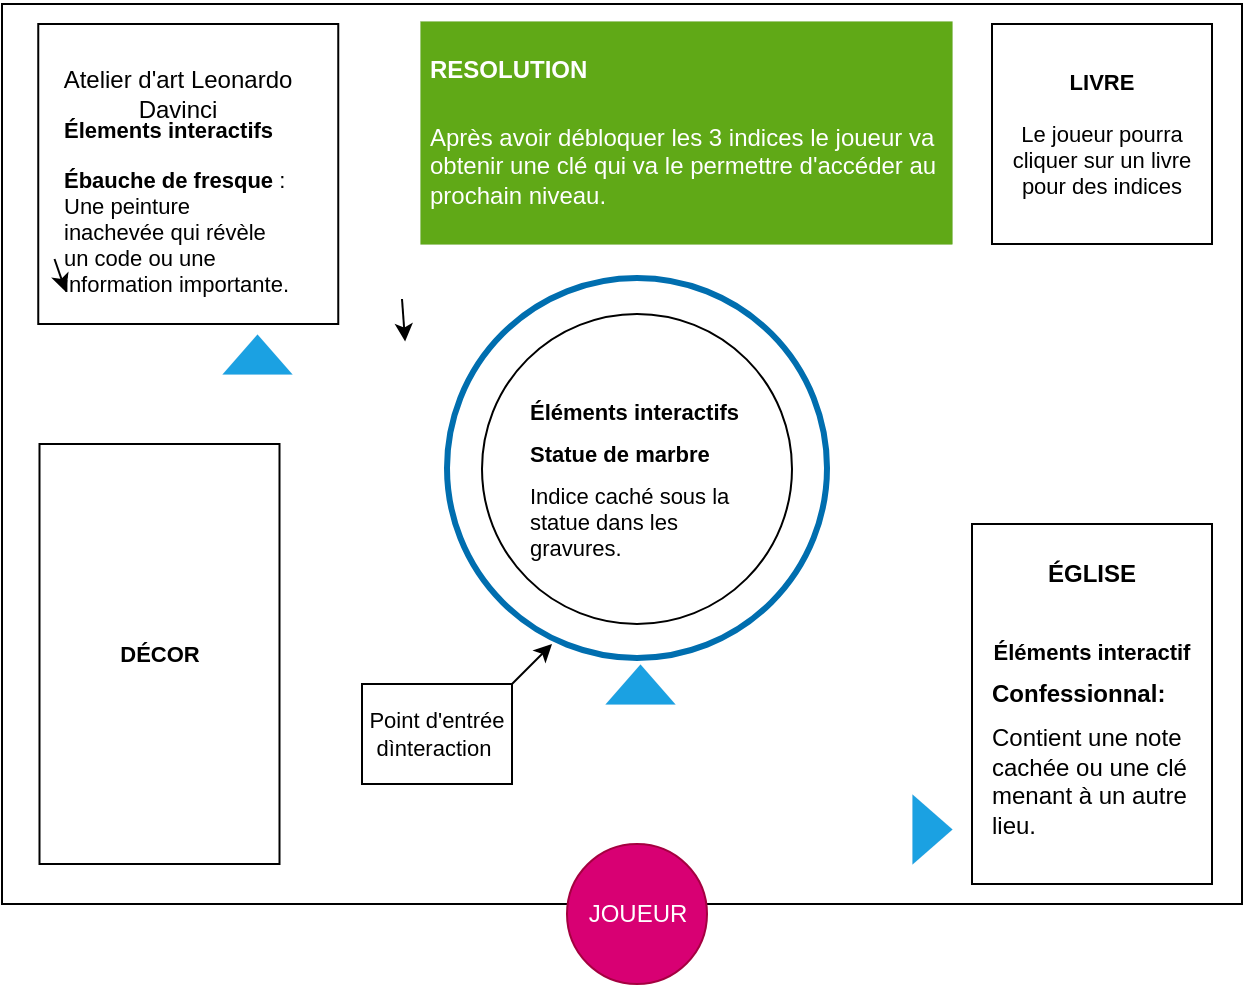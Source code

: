 <mxfile>
    <diagram id="ovxCPT6P1wTKiNHWO40U" name="Page-1">
        <mxGraphModel dx="800" dy="625" grid="1" gridSize="10" guides="1" tooltips="1" connect="1" arrows="1" fold="1" page="1" pageScale="1" pageWidth="850" pageHeight="1100" math="0" shadow="0">
            <root>
                <mxCell id="0"/>
                <mxCell id="1" parent="0"/>
                <mxCell id="2" value="" style="whiteSpace=wrap;html=1;" vertex="1" parent="1">
                    <mxGeometry x="115" y="200" width="620" height="450" as="geometry"/>
                </mxCell>
                <mxCell id="3" value="JOUEUR" style="ellipse;whiteSpace=wrap;html=1;aspect=fixed;fillColor=#d80073;fontColor=#ffffff;strokeColor=#A50040;" vertex="1" parent="1">
                    <mxGeometry x="397.5" y="620" width="70" height="70" as="geometry"/>
                </mxCell>
                <mxCell id="4" value="" style="ellipse;whiteSpace=wrap;html=1;aspect=fixed;" vertex="1" parent="1">
                    <mxGeometry x="355" y="355" width="155" height="155" as="geometry"/>
                </mxCell>
                <mxCell id="6" value="Atelier d'art Leonardo Davinci" style="text;html=1;strokeColor=none;fillColor=none;align=center;verticalAlign=middle;whiteSpace=wrap;rounded=0;" vertex="1" parent="1">
                    <mxGeometry x="133.13" y="230" width="140" height="30" as="geometry"/>
                </mxCell>
                <mxCell id="7" value="&lt;h1 style=&quot;font-size: 11px;&quot;&gt;&lt;font style=&quot;font-size: 11px;&quot;&gt;Élements interactifs&lt;/font&gt;&lt;/h1&gt;&lt;p style=&quot;font-size: 11px;&quot;&gt;&lt;font style=&quot;font-size: 11px;&quot;&gt;&lt;strong style=&quot;&quot;&gt;Ébauche de fresque&lt;/strong&gt; : Une peinture inachevée qui révèle un code ou une information importante.&lt;/font&gt;&lt;br&gt;&lt;/p&gt;" style="text;html=1;strokeColor=none;fillColor=none;spacing=5;spacingTop=-20;whiteSpace=wrap;overflow=hidden;rounded=0;strokeWidth=0;" vertex="1" parent="1">
                    <mxGeometry x="141.25" y="260" width="123.75" height="90" as="geometry"/>
                </mxCell>
                <mxCell id="8" value="&lt;b&gt;DÉCOR&lt;/b&gt;" style="rounded=0;whiteSpace=wrap;html=1;strokeWidth=1;fontSize=11;" vertex="1" parent="1">
                    <mxGeometry x="133.75" y="420" width="120" height="210" as="geometry"/>
                </mxCell>
                <mxCell id="13" value="" style="shape=trapezoid;perimeter=trapezoidPerimeter;whiteSpace=wrap;html=1;fixedSize=1;strokeWidth=0;fontSize=11;fillColor=#1ba1e2;fontColor=#ffffff;strokeColor=#006EAF;" vertex="1" parent="1">
                    <mxGeometry x="225" y="365" width="35" height="20" as="geometry"/>
                </mxCell>
                <mxCell id="17" value="" style="ellipse;whiteSpace=wrap;html=1;aspect=fixed;strokeWidth=3;fontSize=11;fillColor=none;fontColor=#ffffff;strokeColor=#006EAF;" vertex="1" parent="1">
                    <mxGeometry x="337.5" y="337" width="190" height="190" as="geometry"/>
                </mxCell>
                <mxCell id="18" value="&lt;b&gt;LIVRE&lt;br&gt;&amp;nbsp;&lt;/b&gt;&lt;br&gt;Le joueur pourra cliquer sur un livre pour des indices" style="whiteSpace=wrap;html=1;aspect=fixed;strokeWidth=1;fontSize=11;fillColor=none;strokeColor=default;" vertex="1" parent="1">
                    <mxGeometry x="610" y="210" width="110" height="110" as="geometry"/>
                </mxCell>
                <mxCell id="19" value="&lt;h1 style=&quot;font-size: 11px;&quot;&gt;&lt;br&gt;&lt;/h1&gt;&lt;h1 style=&quot;font-size: 11px;&quot;&gt;&lt;br&gt;&lt;/h1&gt;&lt;h1 style=&quot;font-size: 11px;&quot;&gt;Éléments interactifs&amp;nbsp;&lt;/h1&gt;&lt;h1 style=&quot;font-size: 11px;&quot;&gt;Statue de marbre&lt;/h1&gt;&lt;h1 style=&quot;font-size: 11px;&quot;&gt;&lt;span style=&quot;font-weight: normal; background-color: initial;&quot;&gt;Indice caché sous la statue dans les gravures.&lt;/span&gt;&lt;br&gt;&lt;/h1&gt;" style="text;html=1;strokeColor=none;fillColor=none;spacing=5;spacingTop=-20;whiteSpace=wrap;overflow=hidden;rounded=0;strokeWidth=1;fontSize=11;" vertex="1" parent="1">
                    <mxGeometry x="374" y="360" width="130" height="120" as="geometry"/>
                </mxCell>
                <mxCell id="20" value="Point d'entrée dìnteraction&amp;nbsp;" style="text;html=1;strokeColor=default;fillColor=default;align=center;verticalAlign=middle;whiteSpace=wrap;rounded=0;strokeWidth=1;fontSize=11;" vertex="1" parent="1">
                    <mxGeometry x="295" y="540" width="75" height="50" as="geometry"/>
                </mxCell>
                <mxCell id="22" value="" style="endArrow=classic;html=1;fontSize=11;exitX=1;exitY=0;exitDx=0;exitDy=0;" edge="1" parent="1" source="20">
                    <mxGeometry width="50" height="50" relative="1" as="geometry">
                        <mxPoint x="550" y="490" as="sourcePoint"/>
                        <mxPoint x="390" y="520" as="targetPoint"/>
                    </mxGeometry>
                </mxCell>
                <mxCell id="24" value="" style="rounded=0;whiteSpace=wrap;html=1;strokeColor=default;strokeWidth=1;fontSize=11;fillColor=default;" vertex="1" parent="1">
                    <mxGeometry x="600" y="460" width="120" height="180" as="geometry"/>
                </mxCell>
                <mxCell id="25" value="&lt;h1 style=&quot;font-size: 12px;&quot;&gt;&lt;font style=&quot;font-size: 12px;&quot;&gt;&lt;strong style=&quot;&quot;&gt;Confessionnal&lt;/strong&gt;:&amp;nbsp;&lt;/font&gt;&lt;/h1&gt;&lt;h1 style=&quot;font-size: 12px;&quot;&gt;&lt;span style=&quot;font-weight: normal;&quot;&gt;&lt;font style=&quot;font-size: 12px;&quot;&gt;Contient une note cachée ou une clé menant à un autre lieu.&lt;/font&gt;&lt;/span&gt;&lt;br&gt;&lt;/h1&gt;" style="text;html=1;strokeColor=none;fillColor=none;spacing=5;spacingTop=-20;whiteSpace=wrap;overflow=hidden;rounded=0;strokeWidth=1;fontSize=11;" vertex="1" parent="1">
                    <mxGeometry x="605" y="540" width="110" height="80" as="geometry"/>
                </mxCell>
                <mxCell id="26" value="&lt;b&gt;&lt;font style=&quot;font-size: 11px;&quot;&gt;Éléments interactif&lt;/font&gt;&lt;/b&gt;" style="text;html=1;strokeColor=none;fillColor=none;align=center;verticalAlign=middle;whiteSpace=wrap;rounded=0;strokeWidth=0;fontSize=12;" vertex="1" parent="1">
                    <mxGeometry x="600" y="507" width="120" height="33" as="geometry"/>
                </mxCell>
                <mxCell id="27" value="&lt;b&gt;ÉGLISE&lt;/b&gt;" style="text;html=1;strokeColor=none;fillColor=none;align=center;verticalAlign=middle;whiteSpace=wrap;rounded=0;strokeWidth=0;fontSize=12;" vertex="1" parent="1">
                    <mxGeometry x="630" y="470" width="60" height="30" as="geometry"/>
                </mxCell>
                <mxCell id="29" value="&lt;h1 style=&quot;&quot;&gt;&lt;font style=&quot;font-size: 12px;&quot;&gt;RESOLUTION&lt;/font&gt;&lt;/h1&gt;&lt;p style=&quot;&quot;&gt;&lt;font style=&quot;font-size: 12px;&quot;&gt;Après avoir débloquer les 3 indices le joueur va obtenir une clé qui va le permettre d'accéder au prochain niveau.&lt;/font&gt;&lt;/p&gt;" style="text;html=1;strokeColor=#2D7600;fillColor=#60a917;spacing=5;spacingTop=-20;whiteSpace=wrap;overflow=hidden;rounded=0;strokeWidth=0;fontSize=12;fontColor=#ffffff;" vertex="1" parent="1">
                    <mxGeometry x="324" y="208.5" width="266" height="111.5" as="geometry"/>
                </mxCell>
                <mxCell id="30" style="edgeStyle=none;html=1;exitX=1;exitY=0.5;exitDx=0;exitDy=0;entryX=1.01;entryY=0.637;entryDx=0;entryDy=0;entryPerimeter=0;fontSize=12;" edge="1" parent="1">
                    <mxGeometry relative="1" as="geometry">
                        <mxPoint x="315" y="347.5" as="sourcePoint"/>
                        <mxPoint x="316.55" y="368.735" as="targetPoint"/>
                    </mxGeometry>
                </mxCell>
                <mxCell id="31" style="edgeStyle=none;html=1;exitX=0;exitY=0.75;exitDx=0;exitDy=0;entryX=0.046;entryY=0.933;entryDx=0;entryDy=0;entryPerimeter=0;fontSize=12;" edge="1" parent="1" source="7" target="7">
                    <mxGeometry relative="1" as="geometry"/>
                </mxCell>
                <mxCell id="33" value="" style="whiteSpace=wrap;html=1;aspect=fixed;strokeColor=default;strokeWidth=1;fontSize=12;fillColor=none;" vertex="1" parent="1">
                    <mxGeometry x="133.13" y="210" width="150" height="150" as="geometry"/>
                </mxCell>
                <mxCell id="35" value="" style="shape=trapezoid;perimeter=trapezoidPerimeter;whiteSpace=wrap;html=1;fixedSize=1;strokeWidth=0;fontSize=11;fillColor=#1ba1e2;fontColor=#ffffff;strokeColor=#006EAF;direction=south;" vertex="1" parent="1">
                    <mxGeometry x="570" y="595" width="20" height="35" as="geometry"/>
                </mxCell>
                <mxCell id="36" value="" style="shape=trapezoid;perimeter=trapezoidPerimeter;whiteSpace=wrap;html=1;fixedSize=1;strokeWidth=0;fontSize=11;fillColor=#1ba1e2;fontColor=#ffffff;strokeColor=#006EAF;direction=east;" vertex="1" parent="1">
                    <mxGeometry x="416.5" y="530" width="35" height="20" as="geometry"/>
                </mxCell>
            </root>
        </mxGraphModel>
    </diagram>
</mxfile>